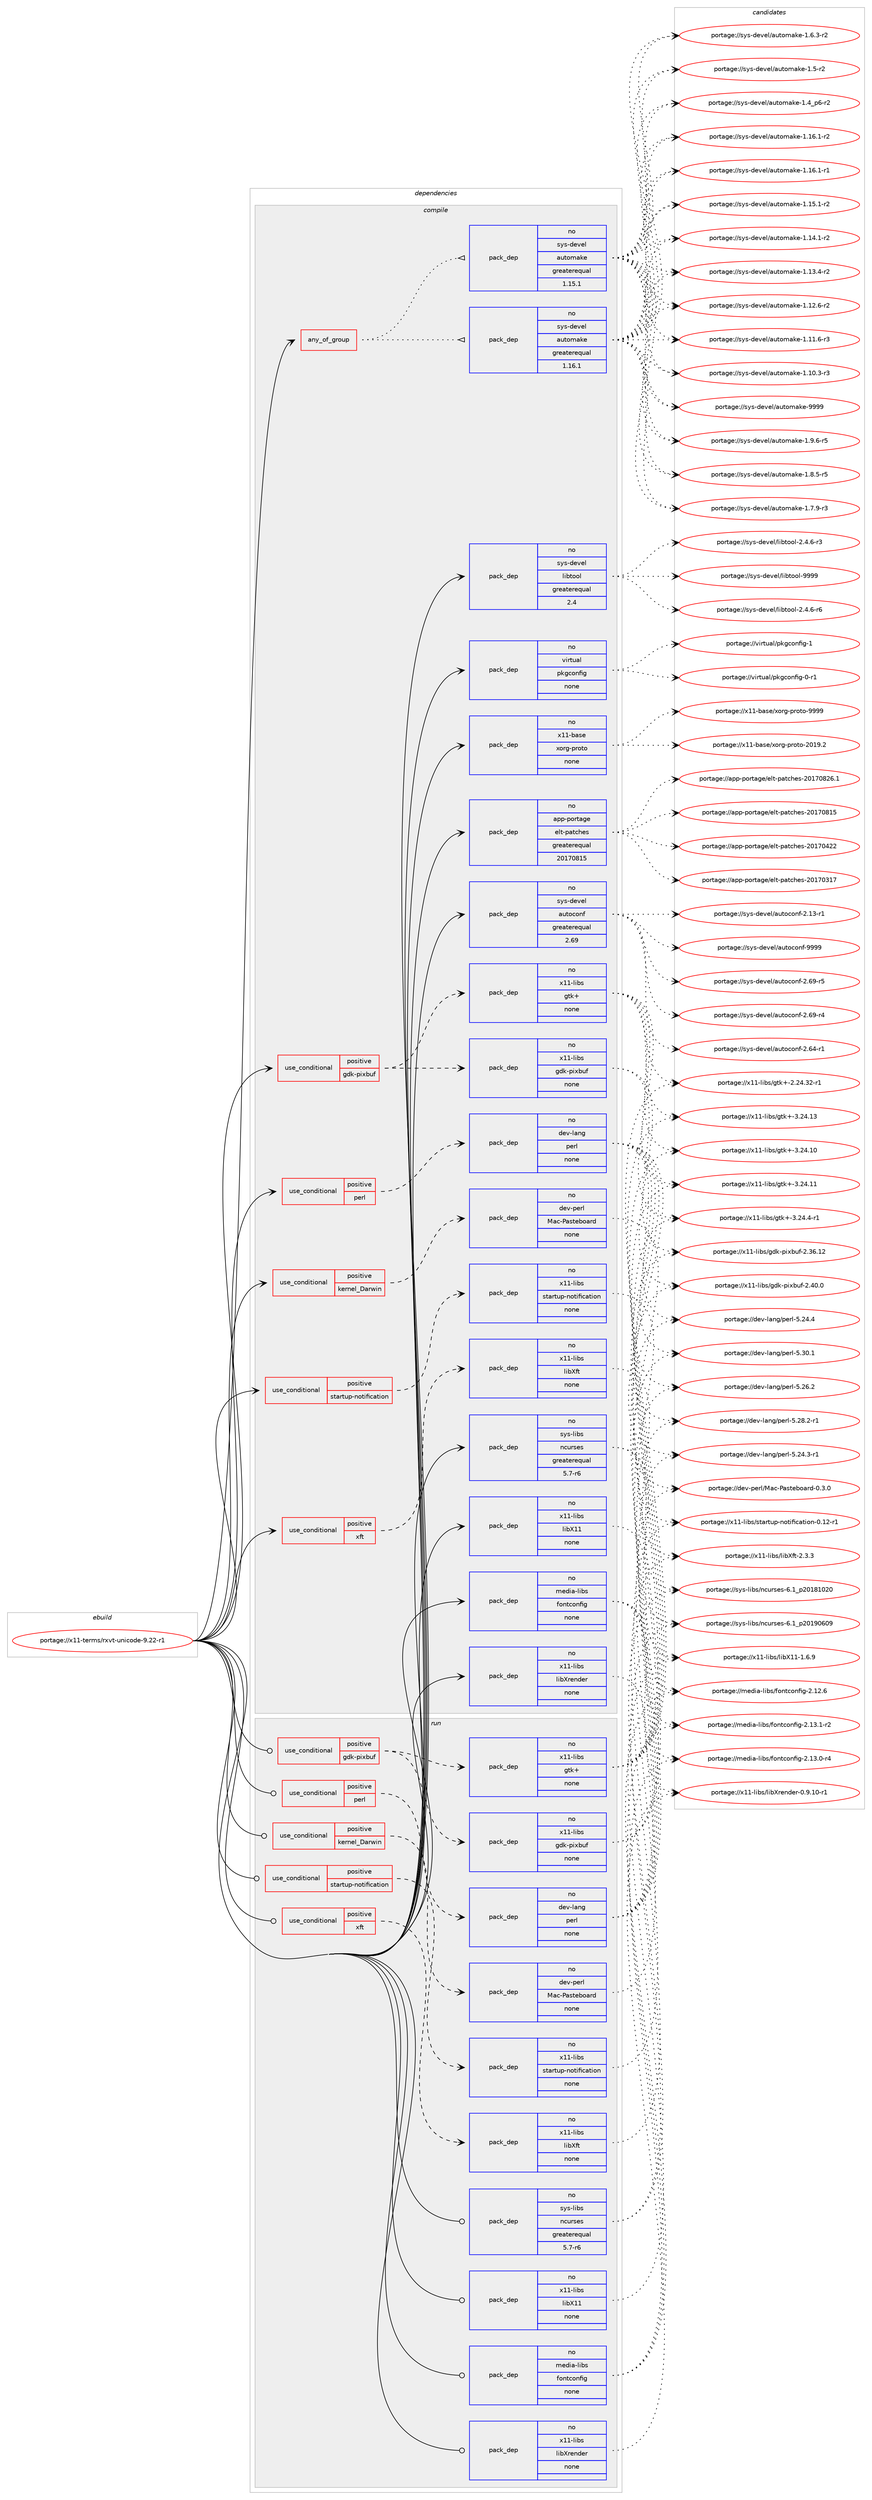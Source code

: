 digraph prolog {

# *************
# Graph options
# *************

newrank=true;
concentrate=true;
compound=true;
graph [rankdir=LR,fontname=Helvetica,fontsize=10,ranksep=1.5];#, ranksep=2.5, nodesep=0.2];
edge  [arrowhead=vee];
node  [fontname=Helvetica,fontsize=10];

# **********
# The ebuild
# **********

subgraph cluster_leftcol {
color=gray;
rank=same;
label=<<i>ebuild</i>>;
id [label="portage://x11-terms/rxvt-unicode-9.22-r1", color=red, width=4, href="../x11-terms/rxvt-unicode-9.22-r1.svg"];
}

# ****************
# The dependencies
# ****************

subgraph cluster_midcol {
color=gray;
label=<<i>dependencies</i>>;
subgraph cluster_compile {
fillcolor="#eeeeee";
style=filled;
label=<<i>compile</i>>;
subgraph any120 {
dependency7223 [label=<<TABLE BORDER="0" CELLBORDER="1" CELLSPACING="0" CELLPADDING="4"><TR><TD CELLPADDING="10">any_of_group</TD></TR></TABLE>>, shape=none, color=red];subgraph pack5939 {
dependency7224 [label=<<TABLE BORDER="0" CELLBORDER="1" CELLSPACING="0" CELLPADDING="4" WIDTH="220"><TR><TD ROWSPAN="6" CELLPADDING="30">pack_dep</TD></TR><TR><TD WIDTH="110">no</TD></TR><TR><TD>sys-devel</TD></TR><TR><TD>automake</TD></TR><TR><TD>greaterequal</TD></TR><TR><TD>1.16.1</TD></TR></TABLE>>, shape=none, color=blue];
}
dependency7223:e -> dependency7224:w [weight=20,style="dotted",arrowhead="oinv"];
subgraph pack5940 {
dependency7225 [label=<<TABLE BORDER="0" CELLBORDER="1" CELLSPACING="0" CELLPADDING="4" WIDTH="220"><TR><TD ROWSPAN="6" CELLPADDING="30">pack_dep</TD></TR><TR><TD WIDTH="110">no</TD></TR><TR><TD>sys-devel</TD></TR><TR><TD>automake</TD></TR><TR><TD>greaterequal</TD></TR><TR><TD>1.15.1</TD></TR></TABLE>>, shape=none, color=blue];
}
dependency7223:e -> dependency7225:w [weight=20,style="dotted",arrowhead="oinv"];
}
id:e -> dependency7223:w [weight=20,style="solid",arrowhead="vee"];
subgraph cond1164 {
dependency7226 [label=<<TABLE BORDER="0" CELLBORDER="1" CELLSPACING="0" CELLPADDING="4"><TR><TD ROWSPAN="3" CELLPADDING="10">use_conditional</TD></TR><TR><TD>positive</TD></TR><TR><TD>gdk-pixbuf</TD></TR></TABLE>>, shape=none, color=red];
subgraph pack5941 {
dependency7227 [label=<<TABLE BORDER="0" CELLBORDER="1" CELLSPACING="0" CELLPADDING="4" WIDTH="220"><TR><TD ROWSPAN="6" CELLPADDING="30">pack_dep</TD></TR><TR><TD WIDTH="110">no</TD></TR><TR><TD>x11-libs</TD></TR><TR><TD>gdk-pixbuf</TD></TR><TR><TD>none</TD></TR><TR><TD></TD></TR></TABLE>>, shape=none, color=blue];
}
dependency7226:e -> dependency7227:w [weight=20,style="dashed",arrowhead="vee"];
subgraph pack5942 {
dependency7228 [label=<<TABLE BORDER="0" CELLBORDER="1" CELLSPACING="0" CELLPADDING="4" WIDTH="220"><TR><TD ROWSPAN="6" CELLPADDING="30">pack_dep</TD></TR><TR><TD WIDTH="110">no</TD></TR><TR><TD>x11-libs</TD></TR><TR><TD>gtk+</TD></TR><TR><TD>none</TD></TR><TR><TD></TD></TR></TABLE>>, shape=none, color=blue];
}
dependency7226:e -> dependency7228:w [weight=20,style="dashed",arrowhead="vee"];
}
id:e -> dependency7226:w [weight=20,style="solid",arrowhead="vee"];
subgraph cond1165 {
dependency7229 [label=<<TABLE BORDER="0" CELLBORDER="1" CELLSPACING="0" CELLPADDING="4"><TR><TD ROWSPAN="3" CELLPADDING="10">use_conditional</TD></TR><TR><TD>positive</TD></TR><TR><TD>kernel_Darwin</TD></TR></TABLE>>, shape=none, color=red];
subgraph pack5943 {
dependency7230 [label=<<TABLE BORDER="0" CELLBORDER="1" CELLSPACING="0" CELLPADDING="4" WIDTH="220"><TR><TD ROWSPAN="6" CELLPADDING="30">pack_dep</TD></TR><TR><TD WIDTH="110">no</TD></TR><TR><TD>dev-perl</TD></TR><TR><TD>Mac-Pasteboard</TD></TR><TR><TD>none</TD></TR><TR><TD></TD></TR></TABLE>>, shape=none, color=blue];
}
dependency7229:e -> dependency7230:w [weight=20,style="dashed",arrowhead="vee"];
}
id:e -> dependency7229:w [weight=20,style="solid",arrowhead="vee"];
subgraph cond1166 {
dependency7231 [label=<<TABLE BORDER="0" CELLBORDER="1" CELLSPACING="0" CELLPADDING="4"><TR><TD ROWSPAN="3" CELLPADDING="10">use_conditional</TD></TR><TR><TD>positive</TD></TR><TR><TD>perl</TD></TR></TABLE>>, shape=none, color=red];
subgraph pack5944 {
dependency7232 [label=<<TABLE BORDER="0" CELLBORDER="1" CELLSPACING="0" CELLPADDING="4" WIDTH="220"><TR><TD ROWSPAN="6" CELLPADDING="30">pack_dep</TD></TR><TR><TD WIDTH="110">no</TD></TR><TR><TD>dev-lang</TD></TR><TR><TD>perl</TD></TR><TR><TD>none</TD></TR><TR><TD></TD></TR></TABLE>>, shape=none, color=blue];
}
dependency7231:e -> dependency7232:w [weight=20,style="dashed",arrowhead="vee"];
}
id:e -> dependency7231:w [weight=20,style="solid",arrowhead="vee"];
subgraph cond1167 {
dependency7233 [label=<<TABLE BORDER="0" CELLBORDER="1" CELLSPACING="0" CELLPADDING="4"><TR><TD ROWSPAN="3" CELLPADDING="10">use_conditional</TD></TR><TR><TD>positive</TD></TR><TR><TD>startup-notification</TD></TR></TABLE>>, shape=none, color=red];
subgraph pack5945 {
dependency7234 [label=<<TABLE BORDER="0" CELLBORDER="1" CELLSPACING="0" CELLPADDING="4" WIDTH="220"><TR><TD ROWSPAN="6" CELLPADDING="30">pack_dep</TD></TR><TR><TD WIDTH="110">no</TD></TR><TR><TD>x11-libs</TD></TR><TR><TD>startup-notification</TD></TR><TR><TD>none</TD></TR><TR><TD></TD></TR></TABLE>>, shape=none, color=blue];
}
dependency7233:e -> dependency7234:w [weight=20,style="dashed",arrowhead="vee"];
}
id:e -> dependency7233:w [weight=20,style="solid",arrowhead="vee"];
subgraph cond1168 {
dependency7235 [label=<<TABLE BORDER="0" CELLBORDER="1" CELLSPACING="0" CELLPADDING="4"><TR><TD ROWSPAN="3" CELLPADDING="10">use_conditional</TD></TR><TR><TD>positive</TD></TR><TR><TD>xft</TD></TR></TABLE>>, shape=none, color=red];
subgraph pack5946 {
dependency7236 [label=<<TABLE BORDER="0" CELLBORDER="1" CELLSPACING="0" CELLPADDING="4" WIDTH="220"><TR><TD ROWSPAN="6" CELLPADDING="30">pack_dep</TD></TR><TR><TD WIDTH="110">no</TD></TR><TR><TD>x11-libs</TD></TR><TR><TD>libXft</TD></TR><TR><TD>none</TD></TR><TR><TD></TD></TR></TABLE>>, shape=none, color=blue];
}
dependency7235:e -> dependency7236:w [weight=20,style="dashed",arrowhead="vee"];
}
id:e -> dependency7235:w [weight=20,style="solid",arrowhead="vee"];
subgraph pack5947 {
dependency7237 [label=<<TABLE BORDER="0" CELLBORDER="1" CELLSPACING="0" CELLPADDING="4" WIDTH="220"><TR><TD ROWSPAN="6" CELLPADDING="30">pack_dep</TD></TR><TR><TD WIDTH="110">no</TD></TR><TR><TD>app-portage</TD></TR><TR><TD>elt-patches</TD></TR><TR><TD>greaterequal</TD></TR><TR><TD>20170815</TD></TR></TABLE>>, shape=none, color=blue];
}
id:e -> dependency7237:w [weight=20,style="solid",arrowhead="vee"];
subgraph pack5948 {
dependency7238 [label=<<TABLE BORDER="0" CELLBORDER="1" CELLSPACING="0" CELLPADDING="4" WIDTH="220"><TR><TD ROWSPAN="6" CELLPADDING="30">pack_dep</TD></TR><TR><TD WIDTH="110">no</TD></TR><TR><TD>media-libs</TD></TR><TR><TD>fontconfig</TD></TR><TR><TD>none</TD></TR><TR><TD></TD></TR></TABLE>>, shape=none, color=blue];
}
id:e -> dependency7238:w [weight=20,style="solid",arrowhead="vee"];
subgraph pack5949 {
dependency7239 [label=<<TABLE BORDER="0" CELLBORDER="1" CELLSPACING="0" CELLPADDING="4" WIDTH="220"><TR><TD ROWSPAN="6" CELLPADDING="30">pack_dep</TD></TR><TR><TD WIDTH="110">no</TD></TR><TR><TD>sys-devel</TD></TR><TR><TD>autoconf</TD></TR><TR><TD>greaterequal</TD></TR><TR><TD>2.69</TD></TR></TABLE>>, shape=none, color=blue];
}
id:e -> dependency7239:w [weight=20,style="solid",arrowhead="vee"];
subgraph pack5950 {
dependency7240 [label=<<TABLE BORDER="0" CELLBORDER="1" CELLSPACING="0" CELLPADDING="4" WIDTH="220"><TR><TD ROWSPAN="6" CELLPADDING="30">pack_dep</TD></TR><TR><TD WIDTH="110">no</TD></TR><TR><TD>sys-devel</TD></TR><TR><TD>libtool</TD></TR><TR><TD>greaterequal</TD></TR><TR><TD>2.4</TD></TR></TABLE>>, shape=none, color=blue];
}
id:e -> dependency7240:w [weight=20,style="solid",arrowhead="vee"];
subgraph pack5951 {
dependency7241 [label=<<TABLE BORDER="0" CELLBORDER="1" CELLSPACING="0" CELLPADDING="4" WIDTH="220"><TR><TD ROWSPAN="6" CELLPADDING="30">pack_dep</TD></TR><TR><TD WIDTH="110">no</TD></TR><TR><TD>sys-libs</TD></TR><TR><TD>ncurses</TD></TR><TR><TD>greaterequal</TD></TR><TR><TD>5.7-r6</TD></TR></TABLE>>, shape=none, color=blue];
}
id:e -> dependency7241:w [weight=20,style="solid",arrowhead="vee"];
subgraph pack5952 {
dependency7242 [label=<<TABLE BORDER="0" CELLBORDER="1" CELLSPACING="0" CELLPADDING="4" WIDTH="220"><TR><TD ROWSPAN="6" CELLPADDING="30">pack_dep</TD></TR><TR><TD WIDTH="110">no</TD></TR><TR><TD>virtual</TD></TR><TR><TD>pkgconfig</TD></TR><TR><TD>none</TD></TR><TR><TD></TD></TR></TABLE>>, shape=none, color=blue];
}
id:e -> dependency7242:w [weight=20,style="solid",arrowhead="vee"];
subgraph pack5953 {
dependency7243 [label=<<TABLE BORDER="0" CELLBORDER="1" CELLSPACING="0" CELLPADDING="4" WIDTH="220"><TR><TD ROWSPAN="6" CELLPADDING="30">pack_dep</TD></TR><TR><TD WIDTH="110">no</TD></TR><TR><TD>x11-base</TD></TR><TR><TD>xorg-proto</TD></TR><TR><TD>none</TD></TR><TR><TD></TD></TR></TABLE>>, shape=none, color=blue];
}
id:e -> dependency7243:w [weight=20,style="solid",arrowhead="vee"];
subgraph pack5954 {
dependency7244 [label=<<TABLE BORDER="0" CELLBORDER="1" CELLSPACING="0" CELLPADDING="4" WIDTH="220"><TR><TD ROWSPAN="6" CELLPADDING="30">pack_dep</TD></TR><TR><TD WIDTH="110">no</TD></TR><TR><TD>x11-libs</TD></TR><TR><TD>libX11</TD></TR><TR><TD>none</TD></TR><TR><TD></TD></TR></TABLE>>, shape=none, color=blue];
}
id:e -> dependency7244:w [weight=20,style="solid",arrowhead="vee"];
subgraph pack5955 {
dependency7245 [label=<<TABLE BORDER="0" CELLBORDER="1" CELLSPACING="0" CELLPADDING="4" WIDTH="220"><TR><TD ROWSPAN="6" CELLPADDING="30">pack_dep</TD></TR><TR><TD WIDTH="110">no</TD></TR><TR><TD>x11-libs</TD></TR><TR><TD>libXrender</TD></TR><TR><TD>none</TD></TR><TR><TD></TD></TR></TABLE>>, shape=none, color=blue];
}
id:e -> dependency7245:w [weight=20,style="solid",arrowhead="vee"];
}
subgraph cluster_compileandrun {
fillcolor="#eeeeee";
style=filled;
label=<<i>compile and run</i>>;
}
subgraph cluster_run {
fillcolor="#eeeeee";
style=filled;
label=<<i>run</i>>;
subgraph cond1169 {
dependency7246 [label=<<TABLE BORDER="0" CELLBORDER="1" CELLSPACING="0" CELLPADDING="4"><TR><TD ROWSPAN="3" CELLPADDING="10">use_conditional</TD></TR><TR><TD>positive</TD></TR><TR><TD>gdk-pixbuf</TD></TR></TABLE>>, shape=none, color=red];
subgraph pack5956 {
dependency7247 [label=<<TABLE BORDER="0" CELLBORDER="1" CELLSPACING="0" CELLPADDING="4" WIDTH="220"><TR><TD ROWSPAN="6" CELLPADDING="30">pack_dep</TD></TR><TR><TD WIDTH="110">no</TD></TR><TR><TD>x11-libs</TD></TR><TR><TD>gdk-pixbuf</TD></TR><TR><TD>none</TD></TR><TR><TD></TD></TR></TABLE>>, shape=none, color=blue];
}
dependency7246:e -> dependency7247:w [weight=20,style="dashed",arrowhead="vee"];
subgraph pack5957 {
dependency7248 [label=<<TABLE BORDER="0" CELLBORDER="1" CELLSPACING="0" CELLPADDING="4" WIDTH="220"><TR><TD ROWSPAN="6" CELLPADDING="30">pack_dep</TD></TR><TR><TD WIDTH="110">no</TD></TR><TR><TD>x11-libs</TD></TR><TR><TD>gtk+</TD></TR><TR><TD>none</TD></TR><TR><TD></TD></TR></TABLE>>, shape=none, color=blue];
}
dependency7246:e -> dependency7248:w [weight=20,style="dashed",arrowhead="vee"];
}
id:e -> dependency7246:w [weight=20,style="solid",arrowhead="odot"];
subgraph cond1170 {
dependency7249 [label=<<TABLE BORDER="0" CELLBORDER="1" CELLSPACING="0" CELLPADDING="4"><TR><TD ROWSPAN="3" CELLPADDING="10">use_conditional</TD></TR><TR><TD>positive</TD></TR><TR><TD>kernel_Darwin</TD></TR></TABLE>>, shape=none, color=red];
subgraph pack5958 {
dependency7250 [label=<<TABLE BORDER="0" CELLBORDER="1" CELLSPACING="0" CELLPADDING="4" WIDTH="220"><TR><TD ROWSPAN="6" CELLPADDING="30">pack_dep</TD></TR><TR><TD WIDTH="110">no</TD></TR><TR><TD>dev-perl</TD></TR><TR><TD>Mac-Pasteboard</TD></TR><TR><TD>none</TD></TR><TR><TD></TD></TR></TABLE>>, shape=none, color=blue];
}
dependency7249:e -> dependency7250:w [weight=20,style="dashed",arrowhead="vee"];
}
id:e -> dependency7249:w [weight=20,style="solid",arrowhead="odot"];
subgraph cond1171 {
dependency7251 [label=<<TABLE BORDER="0" CELLBORDER="1" CELLSPACING="0" CELLPADDING="4"><TR><TD ROWSPAN="3" CELLPADDING="10">use_conditional</TD></TR><TR><TD>positive</TD></TR><TR><TD>perl</TD></TR></TABLE>>, shape=none, color=red];
subgraph pack5959 {
dependency7252 [label=<<TABLE BORDER="0" CELLBORDER="1" CELLSPACING="0" CELLPADDING="4" WIDTH="220"><TR><TD ROWSPAN="6" CELLPADDING="30">pack_dep</TD></TR><TR><TD WIDTH="110">no</TD></TR><TR><TD>dev-lang</TD></TR><TR><TD>perl</TD></TR><TR><TD>none</TD></TR><TR><TD></TD></TR></TABLE>>, shape=none, color=blue];
}
dependency7251:e -> dependency7252:w [weight=20,style="dashed",arrowhead="vee"];
}
id:e -> dependency7251:w [weight=20,style="solid",arrowhead="odot"];
subgraph cond1172 {
dependency7253 [label=<<TABLE BORDER="0" CELLBORDER="1" CELLSPACING="0" CELLPADDING="4"><TR><TD ROWSPAN="3" CELLPADDING="10">use_conditional</TD></TR><TR><TD>positive</TD></TR><TR><TD>startup-notification</TD></TR></TABLE>>, shape=none, color=red];
subgraph pack5960 {
dependency7254 [label=<<TABLE BORDER="0" CELLBORDER="1" CELLSPACING="0" CELLPADDING="4" WIDTH="220"><TR><TD ROWSPAN="6" CELLPADDING="30">pack_dep</TD></TR><TR><TD WIDTH="110">no</TD></TR><TR><TD>x11-libs</TD></TR><TR><TD>startup-notification</TD></TR><TR><TD>none</TD></TR><TR><TD></TD></TR></TABLE>>, shape=none, color=blue];
}
dependency7253:e -> dependency7254:w [weight=20,style="dashed",arrowhead="vee"];
}
id:e -> dependency7253:w [weight=20,style="solid",arrowhead="odot"];
subgraph cond1173 {
dependency7255 [label=<<TABLE BORDER="0" CELLBORDER="1" CELLSPACING="0" CELLPADDING="4"><TR><TD ROWSPAN="3" CELLPADDING="10">use_conditional</TD></TR><TR><TD>positive</TD></TR><TR><TD>xft</TD></TR></TABLE>>, shape=none, color=red];
subgraph pack5961 {
dependency7256 [label=<<TABLE BORDER="0" CELLBORDER="1" CELLSPACING="0" CELLPADDING="4" WIDTH="220"><TR><TD ROWSPAN="6" CELLPADDING="30">pack_dep</TD></TR><TR><TD WIDTH="110">no</TD></TR><TR><TD>x11-libs</TD></TR><TR><TD>libXft</TD></TR><TR><TD>none</TD></TR><TR><TD></TD></TR></TABLE>>, shape=none, color=blue];
}
dependency7255:e -> dependency7256:w [weight=20,style="dashed",arrowhead="vee"];
}
id:e -> dependency7255:w [weight=20,style="solid",arrowhead="odot"];
subgraph pack5962 {
dependency7257 [label=<<TABLE BORDER="0" CELLBORDER="1" CELLSPACING="0" CELLPADDING="4" WIDTH="220"><TR><TD ROWSPAN="6" CELLPADDING="30">pack_dep</TD></TR><TR><TD WIDTH="110">no</TD></TR><TR><TD>media-libs</TD></TR><TR><TD>fontconfig</TD></TR><TR><TD>none</TD></TR><TR><TD></TD></TR></TABLE>>, shape=none, color=blue];
}
id:e -> dependency7257:w [weight=20,style="solid",arrowhead="odot"];
subgraph pack5963 {
dependency7258 [label=<<TABLE BORDER="0" CELLBORDER="1" CELLSPACING="0" CELLPADDING="4" WIDTH="220"><TR><TD ROWSPAN="6" CELLPADDING="30">pack_dep</TD></TR><TR><TD WIDTH="110">no</TD></TR><TR><TD>sys-libs</TD></TR><TR><TD>ncurses</TD></TR><TR><TD>greaterequal</TD></TR><TR><TD>5.7-r6</TD></TR></TABLE>>, shape=none, color=blue];
}
id:e -> dependency7258:w [weight=20,style="solid",arrowhead="odot"];
subgraph pack5964 {
dependency7259 [label=<<TABLE BORDER="0" CELLBORDER="1" CELLSPACING="0" CELLPADDING="4" WIDTH="220"><TR><TD ROWSPAN="6" CELLPADDING="30">pack_dep</TD></TR><TR><TD WIDTH="110">no</TD></TR><TR><TD>x11-libs</TD></TR><TR><TD>libX11</TD></TR><TR><TD>none</TD></TR><TR><TD></TD></TR></TABLE>>, shape=none, color=blue];
}
id:e -> dependency7259:w [weight=20,style="solid",arrowhead="odot"];
subgraph pack5965 {
dependency7260 [label=<<TABLE BORDER="0" CELLBORDER="1" CELLSPACING="0" CELLPADDING="4" WIDTH="220"><TR><TD ROWSPAN="6" CELLPADDING="30">pack_dep</TD></TR><TR><TD WIDTH="110">no</TD></TR><TR><TD>x11-libs</TD></TR><TR><TD>libXrender</TD></TR><TR><TD>none</TD></TR><TR><TD></TD></TR></TABLE>>, shape=none, color=blue];
}
id:e -> dependency7260:w [weight=20,style="solid",arrowhead="odot"];
}
}

# **************
# The candidates
# **************

subgraph cluster_choices {
rank=same;
color=gray;
label=<<i>candidates</i>>;

subgraph choice5939 {
color=black;
nodesep=1;
choice115121115451001011181011084797117116111109971071014557575757 [label="portage://sys-devel/automake-9999", color=red, width=4,href="../sys-devel/automake-9999.svg"];
choice115121115451001011181011084797117116111109971071014549465746544511453 [label="portage://sys-devel/automake-1.9.6-r5", color=red, width=4,href="../sys-devel/automake-1.9.6-r5.svg"];
choice115121115451001011181011084797117116111109971071014549465646534511453 [label="portage://sys-devel/automake-1.8.5-r5", color=red, width=4,href="../sys-devel/automake-1.8.5-r5.svg"];
choice115121115451001011181011084797117116111109971071014549465546574511451 [label="portage://sys-devel/automake-1.7.9-r3", color=red, width=4,href="../sys-devel/automake-1.7.9-r3.svg"];
choice115121115451001011181011084797117116111109971071014549465446514511450 [label="portage://sys-devel/automake-1.6.3-r2", color=red, width=4,href="../sys-devel/automake-1.6.3-r2.svg"];
choice11512111545100101118101108479711711611110997107101454946534511450 [label="portage://sys-devel/automake-1.5-r2", color=red, width=4,href="../sys-devel/automake-1.5-r2.svg"];
choice115121115451001011181011084797117116111109971071014549465295112544511450 [label="portage://sys-devel/automake-1.4_p6-r2", color=red, width=4,href="../sys-devel/automake-1.4_p6-r2.svg"];
choice11512111545100101118101108479711711611110997107101454946495446494511450 [label="portage://sys-devel/automake-1.16.1-r2", color=red, width=4,href="../sys-devel/automake-1.16.1-r2.svg"];
choice11512111545100101118101108479711711611110997107101454946495446494511449 [label="portage://sys-devel/automake-1.16.1-r1", color=red, width=4,href="../sys-devel/automake-1.16.1-r1.svg"];
choice11512111545100101118101108479711711611110997107101454946495346494511450 [label="portage://sys-devel/automake-1.15.1-r2", color=red, width=4,href="../sys-devel/automake-1.15.1-r2.svg"];
choice11512111545100101118101108479711711611110997107101454946495246494511450 [label="portage://sys-devel/automake-1.14.1-r2", color=red, width=4,href="../sys-devel/automake-1.14.1-r2.svg"];
choice11512111545100101118101108479711711611110997107101454946495146524511450 [label="portage://sys-devel/automake-1.13.4-r2", color=red, width=4,href="../sys-devel/automake-1.13.4-r2.svg"];
choice11512111545100101118101108479711711611110997107101454946495046544511450 [label="portage://sys-devel/automake-1.12.6-r2", color=red, width=4,href="../sys-devel/automake-1.12.6-r2.svg"];
choice11512111545100101118101108479711711611110997107101454946494946544511451 [label="portage://sys-devel/automake-1.11.6-r3", color=red, width=4,href="../sys-devel/automake-1.11.6-r3.svg"];
choice11512111545100101118101108479711711611110997107101454946494846514511451 [label="portage://sys-devel/automake-1.10.3-r3", color=red, width=4,href="../sys-devel/automake-1.10.3-r3.svg"];
dependency7224:e -> choice115121115451001011181011084797117116111109971071014557575757:w [style=dotted,weight="100"];
dependency7224:e -> choice115121115451001011181011084797117116111109971071014549465746544511453:w [style=dotted,weight="100"];
dependency7224:e -> choice115121115451001011181011084797117116111109971071014549465646534511453:w [style=dotted,weight="100"];
dependency7224:e -> choice115121115451001011181011084797117116111109971071014549465546574511451:w [style=dotted,weight="100"];
dependency7224:e -> choice115121115451001011181011084797117116111109971071014549465446514511450:w [style=dotted,weight="100"];
dependency7224:e -> choice11512111545100101118101108479711711611110997107101454946534511450:w [style=dotted,weight="100"];
dependency7224:e -> choice115121115451001011181011084797117116111109971071014549465295112544511450:w [style=dotted,weight="100"];
dependency7224:e -> choice11512111545100101118101108479711711611110997107101454946495446494511450:w [style=dotted,weight="100"];
dependency7224:e -> choice11512111545100101118101108479711711611110997107101454946495446494511449:w [style=dotted,weight="100"];
dependency7224:e -> choice11512111545100101118101108479711711611110997107101454946495346494511450:w [style=dotted,weight="100"];
dependency7224:e -> choice11512111545100101118101108479711711611110997107101454946495246494511450:w [style=dotted,weight="100"];
dependency7224:e -> choice11512111545100101118101108479711711611110997107101454946495146524511450:w [style=dotted,weight="100"];
dependency7224:e -> choice11512111545100101118101108479711711611110997107101454946495046544511450:w [style=dotted,weight="100"];
dependency7224:e -> choice11512111545100101118101108479711711611110997107101454946494946544511451:w [style=dotted,weight="100"];
dependency7224:e -> choice11512111545100101118101108479711711611110997107101454946494846514511451:w [style=dotted,weight="100"];
}
subgraph choice5940 {
color=black;
nodesep=1;
choice115121115451001011181011084797117116111109971071014557575757 [label="portage://sys-devel/automake-9999", color=red, width=4,href="../sys-devel/automake-9999.svg"];
choice115121115451001011181011084797117116111109971071014549465746544511453 [label="portage://sys-devel/automake-1.9.6-r5", color=red, width=4,href="../sys-devel/automake-1.9.6-r5.svg"];
choice115121115451001011181011084797117116111109971071014549465646534511453 [label="portage://sys-devel/automake-1.8.5-r5", color=red, width=4,href="../sys-devel/automake-1.8.5-r5.svg"];
choice115121115451001011181011084797117116111109971071014549465546574511451 [label="portage://sys-devel/automake-1.7.9-r3", color=red, width=4,href="../sys-devel/automake-1.7.9-r3.svg"];
choice115121115451001011181011084797117116111109971071014549465446514511450 [label="portage://sys-devel/automake-1.6.3-r2", color=red, width=4,href="../sys-devel/automake-1.6.3-r2.svg"];
choice11512111545100101118101108479711711611110997107101454946534511450 [label="portage://sys-devel/automake-1.5-r2", color=red, width=4,href="../sys-devel/automake-1.5-r2.svg"];
choice115121115451001011181011084797117116111109971071014549465295112544511450 [label="portage://sys-devel/automake-1.4_p6-r2", color=red, width=4,href="../sys-devel/automake-1.4_p6-r2.svg"];
choice11512111545100101118101108479711711611110997107101454946495446494511450 [label="portage://sys-devel/automake-1.16.1-r2", color=red, width=4,href="../sys-devel/automake-1.16.1-r2.svg"];
choice11512111545100101118101108479711711611110997107101454946495446494511449 [label="portage://sys-devel/automake-1.16.1-r1", color=red, width=4,href="../sys-devel/automake-1.16.1-r1.svg"];
choice11512111545100101118101108479711711611110997107101454946495346494511450 [label="portage://sys-devel/automake-1.15.1-r2", color=red, width=4,href="../sys-devel/automake-1.15.1-r2.svg"];
choice11512111545100101118101108479711711611110997107101454946495246494511450 [label="portage://sys-devel/automake-1.14.1-r2", color=red, width=4,href="../sys-devel/automake-1.14.1-r2.svg"];
choice11512111545100101118101108479711711611110997107101454946495146524511450 [label="portage://sys-devel/automake-1.13.4-r2", color=red, width=4,href="../sys-devel/automake-1.13.4-r2.svg"];
choice11512111545100101118101108479711711611110997107101454946495046544511450 [label="portage://sys-devel/automake-1.12.6-r2", color=red, width=4,href="../sys-devel/automake-1.12.6-r2.svg"];
choice11512111545100101118101108479711711611110997107101454946494946544511451 [label="portage://sys-devel/automake-1.11.6-r3", color=red, width=4,href="../sys-devel/automake-1.11.6-r3.svg"];
choice11512111545100101118101108479711711611110997107101454946494846514511451 [label="portage://sys-devel/automake-1.10.3-r3", color=red, width=4,href="../sys-devel/automake-1.10.3-r3.svg"];
dependency7225:e -> choice115121115451001011181011084797117116111109971071014557575757:w [style=dotted,weight="100"];
dependency7225:e -> choice115121115451001011181011084797117116111109971071014549465746544511453:w [style=dotted,weight="100"];
dependency7225:e -> choice115121115451001011181011084797117116111109971071014549465646534511453:w [style=dotted,weight="100"];
dependency7225:e -> choice115121115451001011181011084797117116111109971071014549465546574511451:w [style=dotted,weight="100"];
dependency7225:e -> choice115121115451001011181011084797117116111109971071014549465446514511450:w [style=dotted,weight="100"];
dependency7225:e -> choice11512111545100101118101108479711711611110997107101454946534511450:w [style=dotted,weight="100"];
dependency7225:e -> choice115121115451001011181011084797117116111109971071014549465295112544511450:w [style=dotted,weight="100"];
dependency7225:e -> choice11512111545100101118101108479711711611110997107101454946495446494511450:w [style=dotted,weight="100"];
dependency7225:e -> choice11512111545100101118101108479711711611110997107101454946495446494511449:w [style=dotted,weight="100"];
dependency7225:e -> choice11512111545100101118101108479711711611110997107101454946495346494511450:w [style=dotted,weight="100"];
dependency7225:e -> choice11512111545100101118101108479711711611110997107101454946495246494511450:w [style=dotted,weight="100"];
dependency7225:e -> choice11512111545100101118101108479711711611110997107101454946495146524511450:w [style=dotted,weight="100"];
dependency7225:e -> choice11512111545100101118101108479711711611110997107101454946495046544511450:w [style=dotted,weight="100"];
dependency7225:e -> choice11512111545100101118101108479711711611110997107101454946494946544511451:w [style=dotted,weight="100"];
dependency7225:e -> choice11512111545100101118101108479711711611110997107101454946494846514511451:w [style=dotted,weight="100"];
}
subgraph choice5941 {
color=black;
nodesep=1;
choice1204949451081059811547103100107451121051209811710245504652484648 [label="portage://x11-libs/gdk-pixbuf-2.40.0", color=red, width=4,href="../x11-libs/gdk-pixbuf-2.40.0.svg"];
choice120494945108105981154710310010745112105120981171024550465154464950 [label="portage://x11-libs/gdk-pixbuf-2.36.12", color=red, width=4,href="../x11-libs/gdk-pixbuf-2.36.12.svg"];
dependency7227:e -> choice1204949451081059811547103100107451121051209811710245504652484648:w [style=dotted,weight="100"];
dependency7227:e -> choice120494945108105981154710310010745112105120981171024550465154464950:w [style=dotted,weight="100"];
}
subgraph choice5942 {
color=black;
nodesep=1;
choice120494945108105981154710311610743455146505246524511449 [label="portage://x11-libs/gtk+-3.24.4-r1", color=red, width=4,href="../x11-libs/gtk+-3.24.4-r1.svg"];
choice1204949451081059811547103116107434551465052464951 [label="portage://x11-libs/gtk+-3.24.13", color=red, width=4,href="../x11-libs/gtk+-3.24.13.svg"];
choice1204949451081059811547103116107434551465052464949 [label="portage://x11-libs/gtk+-3.24.11", color=red, width=4,href="../x11-libs/gtk+-3.24.11.svg"];
choice1204949451081059811547103116107434551465052464948 [label="portage://x11-libs/gtk+-3.24.10", color=red, width=4,href="../x11-libs/gtk+-3.24.10.svg"];
choice12049494510810598115471031161074345504650524651504511449 [label="portage://x11-libs/gtk+-2.24.32-r1", color=red, width=4,href="../x11-libs/gtk+-2.24.32-r1.svg"];
dependency7228:e -> choice120494945108105981154710311610743455146505246524511449:w [style=dotted,weight="100"];
dependency7228:e -> choice1204949451081059811547103116107434551465052464951:w [style=dotted,weight="100"];
dependency7228:e -> choice1204949451081059811547103116107434551465052464949:w [style=dotted,weight="100"];
dependency7228:e -> choice1204949451081059811547103116107434551465052464948:w [style=dotted,weight="100"];
dependency7228:e -> choice12049494510810598115471031161074345504650524651504511449:w [style=dotted,weight="100"];
}
subgraph choice5943 {
color=black;
nodesep=1;
choice10010111845112101114108477797994580971151161019811197114100454846514648 [label="portage://dev-perl/Mac-Pasteboard-0.3.0", color=red, width=4,href="../dev-perl/Mac-Pasteboard-0.3.0.svg"];
dependency7230:e -> choice10010111845112101114108477797994580971151161019811197114100454846514648:w [style=dotted,weight="100"];
}
subgraph choice5944 {
color=black;
nodesep=1;
choice10010111845108971101034711210111410845534651484649 [label="portage://dev-lang/perl-5.30.1", color=red, width=4,href="../dev-lang/perl-5.30.1.svg"];
choice100101118451089711010347112101114108455346505646504511449 [label="portage://dev-lang/perl-5.28.2-r1", color=red, width=4,href="../dev-lang/perl-5.28.2-r1.svg"];
choice10010111845108971101034711210111410845534650544650 [label="portage://dev-lang/perl-5.26.2", color=red, width=4,href="../dev-lang/perl-5.26.2.svg"];
choice10010111845108971101034711210111410845534650524652 [label="portage://dev-lang/perl-5.24.4", color=red, width=4,href="../dev-lang/perl-5.24.4.svg"];
choice100101118451089711010347112101114108455346505246514511449 [label="portage://dev-lang/perl-5.24.3-r1", color=red, width=4,href="../dev-lang/perl-5.24.3-r1.svg"];
dependency7232:e -> choice10010111845108971101034711210111410845534651484649:w [style=dotted,weight="100"];
dependency7232:e -> choice100101118451089711010347112101114108455346505646504511449:w [style=dotted,weight="100"];
dependency7232:e -> choice10010111845108971101034711210111410845534650544650:w [style=dotted,weight="100"];
dependency7232:e -> choice10010111845108971101034711210111410845534650524652:w [style=dotted,weight="100"];
dependency7232:e -> choice100101118451089711010347112101114108455346505246514511449:w [style=dotted,weight="100"];
}
subgraph choice5945 {
color=black;
nodesep=1;
choice12049494510810598115471151169711411611711245110111116105102105999711610511111045484649504511449 [label="portage://x11-libs/startup-notification-0.12-r1", color=red, width=4,href="../x11-libs/startup-notification-0.12-r1.svg"];
dependency7234:e -> choice12049494510810598115471151169711411611711245110111116105102105999711610511111045484649504511449:w [style=dotted,weight="100"];
}
subgraph choice5946 {
color=black;
nodesep=1;
choice12049494510810598115471081059888102116455046514651 [label="portage://x11-libs/libXft-2.3.3", color=red, width=4,href="../x11-libs/libXft-2.3.3.svg"];
dependency7236:e -> choice12049494510810598115471081059888102116455046514651:w [style=dotted,weight="100"];
}
subgraph choice5947 {
color=black;
nodesep=1;
choice971121124511211111411697103101471011081164511297116991041011154550484955485650544649 [label="portage://app-portage/elt-patches-20170826.1", color=red, width=4,href="../app-portage/elt-patches-20170826.1.svg"];
choice97112112451121111141169710310147101108116451129711699104101115455048495548564953 [label="portage://app-portage/elt-patches-20170815", color=red, width=4,href="../app-portage/elt-patches-20170815.svg"];
choice97112112451121111141169710310147101108116451129711699104101115455048495548525050 [label="portage://app-portage/elt-patches-20170422", color=red, width=4,href="../app-portage/elt-patches-20170422.svg"];
choice97112112451121111141169710310147101108116451129711699104101115455048495548514955 [label="portage://app-portage/elt-patches-20170317", color=red, width=4,href="../app-portage/elt-patches-20170317.svg"];
dependency7237:e -> choice971121124511211111411697103101471011081164511297116991041011154550484955485650544649:w [style=dotted,weight="100"];
dependency7237:e -> choice97112112451121111141169710310147101108116451129711699104101115455048495548564953:w [style=dotted,weight="100"];
dependency7237:e -> choice97112112451121111141169710310147101108116451129711699104101115455048495548525050:w [style=dotted,weight="100"];
dependency7237:e -> choice97112112451121111141169710310147101108116451129711699104101115455048495548514955:w [style=dotted,weight="100"];
}
subgraph choice5948 {
color=black;
nodesep=1;
choice1091011001059745108105981154710211111011699111110102105103455046495146494511450 [label="portage://media-libs/fontconfig-2.13.1-r2", color=red, width=4,href="../media-libs/fontconfig-2.13.1-r2.svg"];
choice1091011001059745108105981154710211111011699111110102105103455046495146484511452 [label="portage://media-libs/fontconfig-2.13.0-r4", color=red, width=4,href="../media-libs/fontconfig-2.13.0-r4.svg"];
choice109101100105974510810598115471021111101169911111010210510345504649504654 [label="portage://media-libs/fontconfig-2.12.6", color=red, width=4,href="../media-libs/fontconfig-2.12.6.svg"];
dependency7238:e -> choice1091011001059745108105981154710211111011699111110102105103455046495146494511450:w [style=dotted,weight="100"];
dependency7238:e -> choice1091011001059745108105981154710211111011699111110102105103455046495146484511452:w [style=dotted,weight="100"];
dependency7238:e -> choice109101100105974510810598115471021111101169911111010210510345504649504654:w [style=dotted,weight="100"];
}
subgraph choice5949 {
color=black;
nodesep=1;
choice115121115451001011181011084797117116111991111101024557575757 [label="portage://sys-devel/autoconf-9999", color=red, width=4,href="../sys-devel/autoconf-9999.svg"];
choice1151211154510010111810110847971171161119911111010245504654574511453 [label="portage://sys-devel/autoconf-2.69-r5", color=red, width=4,href="../sys-devel/autoconf-2.69-r5.svg"];
choice1151211154510010111810110847971171161119911111010245504654574511452 [label="portage://sys-devel/autoconf-2.69-r4", color=red, width=4,href="../sys-devel/autoconf-2.69-r4.svg"];
choice1151211154510010111810110847971171161119911111010245504654524511449 [label="portage://sys-devel/autoconf-2.64-r1", color=red, width=4,href="../sys-devel/autoconf-2.64-r1.svg"];
choice1151211154510010111810110847971171161119911111010245504649514511449 [label="portage://sys-devel/autoconf-2.13-r1", color=red, width=4,href="../sys-devel/autoconf-2.13-r1.svg"];
dependency7239:e -> choice115121115451001011181011084797117116111991111101024557575757:w [style=dotted,weight="100"];
dependency7239:e -> choice1151211154510010111810110847971171161119911111010245504654574511453:w [style=dotted,weight="100"];
dependency7239:e -> choice1151211154510010111810110847971171161119911111010245504654574511452:w [style=dotted,weight="100"];
dependency7239:e -> choice1151211154510010111810110847971171161119911111010245504654524511449:w [style=dotted,weight="100"];
dependency7239:e -> choice1151211154510010111810110847971171161119911111010245504649514511449:w [style=dotted,weight="100"];
}
subgraph choice5950 {
color=black;
nodesep=1;
choice1151211154510010111810110847108105981161111111084557575757 [label="portage://sys-devel/libtool-9999", color=red, width=4,href="../sys-devel/libtool-9999.svg"];
choice1151211154510010111810110847108105981161111111084550465246544511454 [label="portage://sys-devel/libtool-2.4.6-r6", color=red, width=4,href="../sys-devel/libtool-2.4.6-r6.svg"];
choice1151211154510010111810110847108105981161111111084550465246544511451 [label="portage://sys-devel/libtool-2.4.6-r3", color=red, width=4,href="../sys-devel/libtool-2.4.6-r3.svg"];
dependency7240:e -> choice1151211154510010111810110847108105981161111111084557575757:w [style=dotted,weight="100"];
dependency7240:e -> choice1151211154510010111810110847108105981161111111084550465246544511454:w [style=dotted,weight="100"];
dependency7240:e -> choice1151211154510010111810110847108105981161111111084550465246544511451:w [style=dotted,weight="100"];
}
subgraph choice5951 {
color=black;
nodesep=1;
choice1151211154510810598115471109911711411510111545544649951125048495748544857 [label="portage://sys-libs/ncurses-6.1_p20190609", color=red, width=4,href="../sys-libs/ncurses-6.1_p20190609.svg"];
choice1151211154510810598115471109911711411510111545544649951125048495649485048 [label="portage://sys-libs/ncurses-6.1_p20181020", color=red, width=4,href="../sys-libs/ncurses-6.1_p20181020.svg"];
dependency7241:e -> choice1151211154510810598115471109911711411510111545544649951125048495748544857:w [style=dotted,weight="100"];
dependency7241:e -> choice1151211154510810598115471109911711411510111545544649951125048495649485048:w [style=dotted,weight="100"];
}
subgraph choice5952 {
color=black;
nodesep=1;
choice1181051141161179710847112107103991111101021051034549 [label="portage://virtual/pkgconfig-1", color=red, width=4,href="../virtual/pkgconfig-1.svg"];
choice11810511411611797108471121071039911111010210510345484511449 [label="portage://virtual/pkgconfig-0-r1", color=red, width=4,href="../virtual/pkgconfig-0-r1.svg"];
dependency7242:e -> choice1181051141161179710847112107103991111101021051034549:w [style=dotted,weight="100"];
dependency7242:e -> choice11810511411611797108471121071039911111010210510345484511449:w [style=dotted,weight="100"];
}
subgraph choice5953 {
color=black;
nodesep=1;
choice120494945989711510147120111114103451121141111161114557575757 [label="portage://x11-base/xorg-proto-9999", color=red, width=4,href="../x11-base/xorg-proto-9999.svg"];
choice1204949459897115101471201111141034511211411111611145504849574650 [label="portage://x11-base/xorg-proto-2019.2", color=red, width=4,href="../x11-base/xorg-proto-2019.2.svg"];
dependency7243:e -> choice120494945989711510147120111114103451121141111161114557575757:w [style=dotted,weight="100"];
dependency7243:e -> choice1204949459897115101471201111141034511211411111611145504849574650:w [style=dotted,weight="100"];
}
subgraph choice5954 {
color=black;
nodesep=1;
choice120494945108105981154710810598884949454946544657 [label="portage://x11-libs/libX11-1.6.9", color=red, width=4,href="../x11-libs/libX11-1.6.9.svg"];
dependency7244:e -> choice120494945108105981154710810598884949454946544657:w [style=dotted,weight="100"];
}
subgraph choice5955 {
color=black;
nodesep=1;
choice12049494510810598115471081059888114101110100101114454846574649484511449 [label="portage://x11-libs/libXrender-0.9.10-r1", color=red, width=4,href="../x11-libs/libXrender-0.9.10-r1.svg"];
dependency7245:e -> choice12049494510810598115471081059888114101110100101114454846574649484511449:w [style=dotted,weight="100"];
}
subgraph choice5956 {
color=black;
nodesep=1;
choice1204949451081059811547103100107451121051209811710245504652484648 [label="portage://x11-libs/gdk-pixbuf-2.40.0", color=red, width=4,href="../x11-libs/gdk-pixbuf-2.40.0.svg"];
choice120494945108105981154710310010745112105120981171024550465154464950 [label="portage://x11-libs/gdk-pixbuf-2.36.12", color=red, width=4,href="../x11-libs/gdk-pixbuf-2.36.12.svg"];
dependency7247:e -> choice1204949451081059811547103100107451121051209811710245504652484648:w [style=dotted,weight="100"];
dependency7247:e -> choice120494945108105981154710310010745112105120981171024550465154464950:w [style=dotted,weight="100"];
}
subgraph choice5957 {
color=black;
nodesep=1;
choice120494945108105981154710311610743455146505246524511449 [label="portage://x11-libs/gtk+-3.24.4-r1", color=red, width=4,href="../x11-libs/gtk+-3.24.4-r1.svg"];
choice1204949451081059811547103116107434551465052464951 [label="portage://x11-libs/gtk+-3.24.13", color=red, width=4,href="../x11-libs/gtk+-3.24.13.svg"];
choice1204949451081059811547103116107434551465052464949 [label="portage://x11-libs/gtk+-3.24.11", color=red, width=4,href="../x11-libs/gtk+-3.24.11.svg"];
choice1204949451081059811547103116107434551465052464948 [label="portage://x11-libs/gtk+-3.24.10", color=red, width=4,href="../x11-libs/gtk+-3.24.10.svg"];
choice12049494510810598115471031161074345504650524651504511449 [label="portage://x11-libs/gtk+-2.24.32-r1", color=red, width=4,href="../x11-libs/gtk+-2.24.32-r1.svg"];
dependency7248:e -> choice120494945108105981154710311610743455146505246524511449:w [style=dotted,weight="100"];
dependency7248:e -> choice1204949451081059811547103116107434551465052464951:w [style=dotted,weight="100"];
dependency7248:e -> choice1204949451081059811547103116107434551465052464949:w [style=dotted,weight="100"];
dependency7248:e -> choice1204949451081059811547103116107434551465052464948:w [style=dotted,weight="100"];
dependency7248:e -> choice12049494510810598115471031161074345504650524651504511449:w [style=dotted,weight="100"];
}
subgraph choice5958 {
color=black;
nodesep=1;
choice10010111845112101114108477797994580971151161019811197114100454846514648 [label="portage://dev-perl/Mac-Pasteboard-0.3.0", color=red, width=4,href="../dev-perl/Mac-Pasteboard-0.3.0.svg"];
dependency7250:e -> choice10010111845112101114108477797994580971151161019811197114100454846514648:w [style=dotted,weight="100"];
}
subgraph choice5959 {
color=black;
nodesep=1;
choice10010111845108971101034711210111410845534651484649 [label="portage://dev-lang/perl-5.30.1", color=red, width=4,href="../dev-lang/perl-5.30.1.svg"];
choice100101118451089711010347112101114108455346505646504511449 [label="portage://dev-lang/perl-5.28.2-r1", color=red, width=4,href="../dev-lang/perl-5.28.2-r1.svg"];
choice10010111845108971101034711210111410845534650544650 [label="portage://dev-lang/perl-5.26.2", color=red, width=4,href="../dev-lang/perl-5.26.2.svg"];
choice10010111845108971101034711210111410845534650524652 [label="portage://dev-lang/perl-5.24.4", color=red, width=4,href="../dev-lang/perl-5.24.4.svg"];
choice100101118451089711010347112101114108455346505246514511449 [label="portage://dev-lang/perl-5.24.3-r1", color=red, width=4,href="../dev-lang/perl-5.24.3-r1.svg"];
dependency7252:e -> choice10010111845108971101034711210111410845534651484649:w [style=dotted,weight="100"];
dependency7252:e -> choice100101118451089711010347112101114108455346505646504511449:w [style=dotted,weight="100"];
dependency7252:e -> choice10010111845108971101034711210111410845534650544650:w [style=dotted,weight="100"];
dependency7252:e -> choice10010111845108971101034711210111410845534650524652:w [style=dotted,weight="100"];
dependency7252:e -> choice100101118451089711010347112101114108455346505246514511449:w [style=dotted,weight="100"];
}
subgraph choice5960 {
color=black;
nodesep=1;
choice12049494510810598115471151169711411611711245110111116105102105999711610511111045484649504511449 [label="portage://x11-libs/startup-notification-0.12-r1", color=red, width=4,href="../x11-libs/startup-notification-0.12-r1.svg"];
dependency7254:e -> choice12049494510810598115471151169711411611711245110111116105102105999711610511111045484649504511449:w [style=dotted,weight="100"];
}
subgraph choice5961 {
color=black;
nodesep=1;
choice12049494510810598115471081059888102116455046514651 [label="portage://x11-libs/libXft-2.3.3", color=red, width=4,href="../x11-libs/libXft-2.3.3.svg"];
dependency7256:e -> choice12049494510810598115471081059888102116455046514651:w [style=dotted,weight="100"];
}
subgraph choice5962 {
color=black;
nodesep=1;
choice1091011001059745108105981154710211111011699111110102105103455046495146494511450 [label="portage://media-libs/fontconfig-2.13.1-r2", color=red, width=4,href="../media-libs/fontconfig-2.13.1-r2.svg"];
choice1091011001059745108105981154710211111011699111110102105103455046495146484511452 [label="portage://media-libs/fontconfig-2.13.0-r4", color=red, width=4,href="../media-libs/fontconfig-2.13.0-r4.svg"];
choice109101100105974510810598115471021111101169911111010210510345504649504654 [label="portage://media-libs/fontconfig-2.12.6", color=red, width=4,href="../media-libs/fontconfig-2.12.6.svg"];
dependency7257:e -> choice1091011001059745108105981154710211111011699111110102105103455046495146494511450:w [style=dotted,weight="100"];
dependency7257:e -> choice1091011001059745108105981154710211111011699111110102105103455046495146484511452:w [style=dotted,weight="100"];
dependency7257:e -> choice109101100105974510810598115471021111101169911111010210510345504649504654:w [style=dotted,weight="100"];
}
subgraph choice5963 {
color=black;
nodesep=1;
choice1151211154510810598115471109911711411510111545544649951125048495748544857 [label="portage://sys-libs/ncurses-6.1_p20190609", color=red, width=4,href="../sys-libs/ncurses-6.1_p20190609.svg"];
choice1151211154510810598115471109911711411510111545544649951125048495649485048 [label="portage://sys-libs/ncurses-6.1_p20181020", color=red, width=4,href="../sys-libs/ncurses-6.1_p20181020.svg"];
dependency7258:e -> choice1151211154510810598115471109911711411510111545544649951125048495748544857:w [style=dotted,weight="100"];
dependency7258:e -> choice1151211154510810598115471109911711411510111545544649951125048495649485048:w [style=dotted,weight="100"];
}
subgraph choice5964 {
color=black;
nodesep=1;
choice120494945108105981154710810598884949454946544657 [label="portage://x11-libs/libX11-1.6.9", color=red, width=4,href="../x11-libs/libX11-1.6.9.svg"];
dependency7259:e -> choice120494945108105981154710810598884949454946544657:w [style=dotted,weight="100"];
}
subgraph choice5965 {
color=black;
nodesep=1;
choice12049494510810598115471081059888114101110100101114454846574649484511449 [label="portage://x11-libs/libXrender-0.9.10-r1", color=red, width=4,href="../x11-libs/libXrender-0.9.10-r1.svg"];
dependency7260:e -> choice12049494510810598115471081059888114101110100101114454846574649484511449:w [style=dotted,weight="100"];
}
}

}
